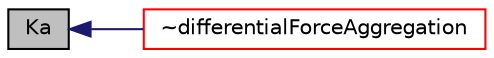 digraph "Ka"
{
  bgcolor="transparent";
  edge [fontname="Helvetica",fontsize="10",labelfontname="Helvetica",labelfontsize="10"];
  node [fontname="Helvetica",fontsize="10",shape=record];
  rankdir="LR";
  Node1 [label="Ka",height=0.2,width=0.4,color="black", fillcolor="grey75", style="filled", fontcolor="black"];
  Node1 -> Node2 [dir="back",color="midnightblue",fontsize="10",style="solid",fontname="Helvetica"];
  Node2 [label="~differentialForceAggregation",height=0.2,width=0.4,color="red",URL="$a00031.html#ab500dc560ba25bcea373d41739d6429b",tooltip="Destructor. "];
}
